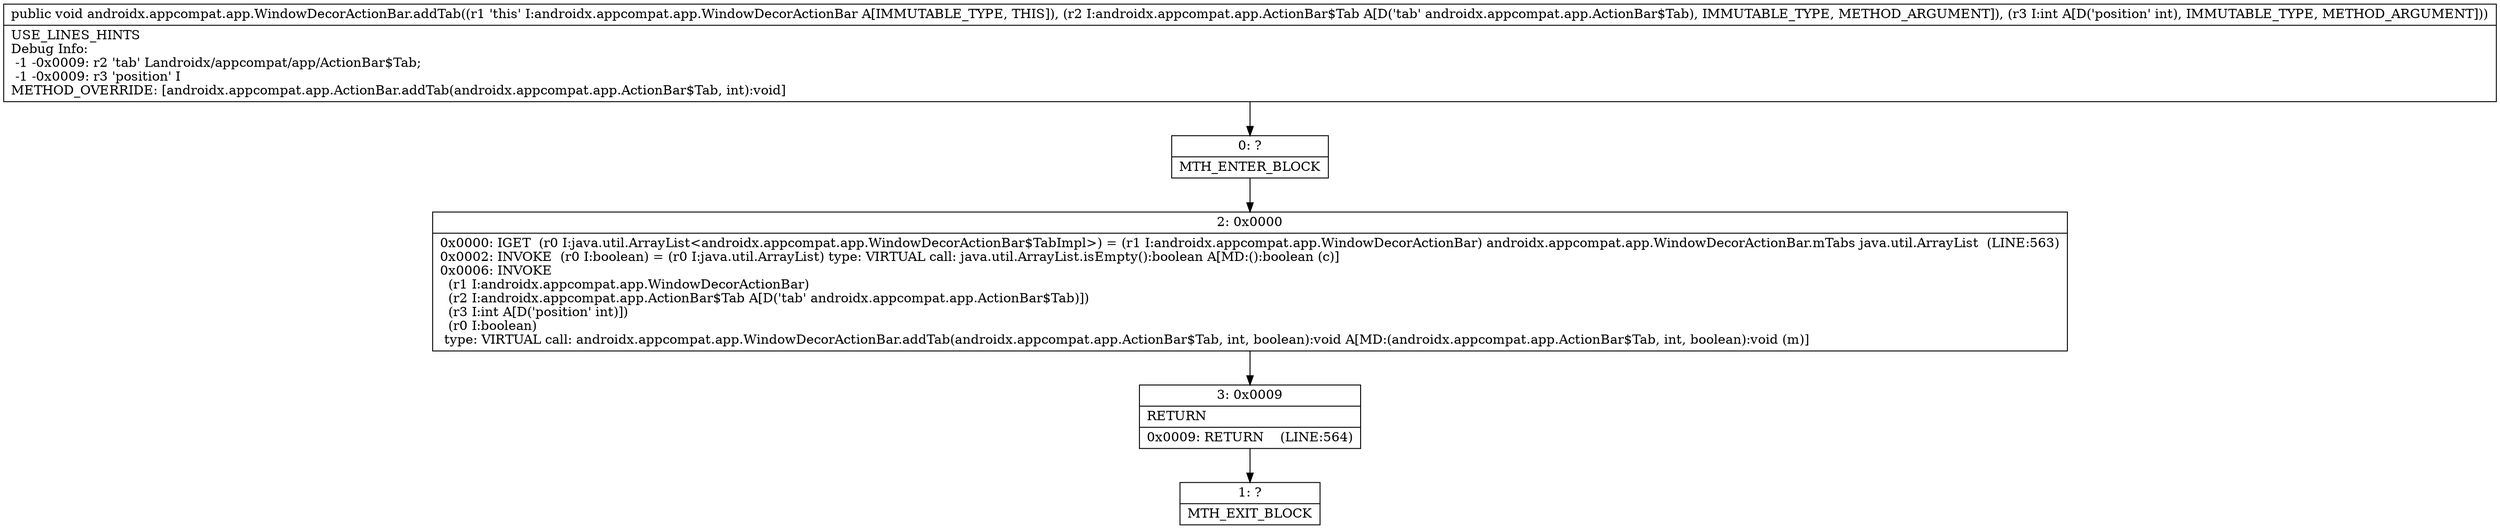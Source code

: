 digraph "CFG forandroidx.appcompat.app.WindowDecorActionBar.addTab(Landroidx\/appcompat\/app\/ActionBar$Tab;I)V" {
Node_0 [shape=record,label="{0\:\ ?|MTH_ENTER_BLOCK\l}"];
Node_2 [shape=record,label="{2\:\ 0x0000|0x0000: IGET  (r0 I:java.util.ArrayList\<androidx.appcompat.app.WindowDecorActionBar$TabImpl\>) = (r1 I:androidx.appcompat.app.WindowDecorActionBar) androidx.appcompat.app.WindowDecorActionBar.mTabs java.util.ArrayList  (LINE:563)\l0x0002: INVOKE  (r0 I:boolean) = (r0 I:java.util.ArrayList) type: VIRTUAL call: java.util.ArrayList.isEmpty():boolean A[MD:():boolean (c)]\l0x0006: INVOKE  \l  (r1 I:androidx.appcompat.app.WindowDecorActionBar)\l  (r2 I:androidx.appcompat.app.ActionBar$Tab A[D('tab' androidx.appcompat.app.ActionBar$Tab)])\l  (r3 I:int A[D('position' int)])\l  (r0 I:boolean)\l type: VIRTUAL call: androidx.appcompat.app.WindowDecorActionBar.addTab(androidx.appcompat.app.ActionBar$Tab, int, boolean):void A[MD:(androidx.appcompat.app.ActionBar$Tab, int, boolean):void (m)]\l}"];
Node_3 [shape=record,label="{3\:\ 0x0009|RETURN\l|0x0009: RETURN    (LINE:564)\l}"];
Node_1 [shape=record,label="{1\:\ ?|MTH_EXIT_BLOCK\l}"];
MethodNode[shape=record,label="{public void androidx.appcompat.app.WindowDecorActionBar.addTab((r1 'this' I:androidx.appcompat.app.WindowDecorActionBar A[IMMUTABLE_TYPE, THIS]), (r2 I:androidx.appcompat.app.ActionBar$Tab A[D('tab' androidx.appcompat.app.ActionBar$Tab), IMMUTABLE_TYPE, METHOD_ARGUMENT]), (r3 I:int A[D('position' int), IMMUTABLE_TYPE, METHOD_ARGUMENT]))  | USE_LINES_HINTS\lDebug Info:\l  \-1 \-0x0009: r2 'tab' Landroidx\/appcompat\/app\/ActionBar$Tab;\l  \-1 \-0x0009: r3 'position' I\lMETHOD_OVERRIDE: [androidx.appcompat.app.ActionBar.addTab(androidx.appcompat.app.ActionBar$Tab, int):void]\l}"];
MethodNode -> Node_0;Node_0 -> Node_2;
Node_2 -> Node_3;
Node_3 -> Node_1;
}

